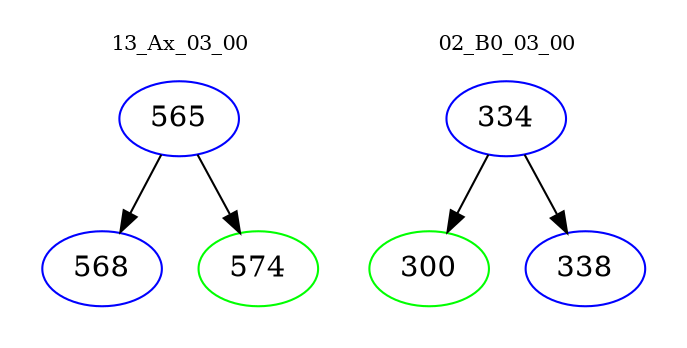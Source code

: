 digraph{
subgraph cluster_0 {
color = white
label = "13_Ax_03_00";
fontsize=10;
T0_565 [label="565", color="blue"]
T0_565 -> T0_568 [color="black"]
T0_568 [label="568", color="blue"]
T0_565 -> T0_574 [color="black"]
T0_574 [label="574", color="green"]
}
subgraph cluster_1 {
color = white
label = "02_B0_03_00";
fontsize=10;
T1_334 [label="334", color="blue"]
T1_334 -> T1_300 [color="black"]
T1_300 [label="300", color="green"]
T1_334 -> T1_338 [color="black"]
T1_338 [label="338", color="blue"]
}
}
